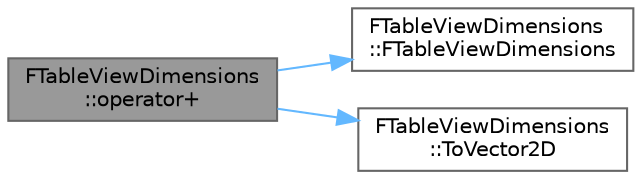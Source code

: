 digraph "FTableViewDimensions::operator+"
{
 // INTERACTIVE_SVG=YES
 // LATEX_PDF_SIZE
  bgcolor="transparent";
  edge [fontname=Helvetica,fontsize=10,labelfontname=Helvetica,labelfontsize=10];
  node [fontname=Helvetica,fontsize=10,shape=box,height=0.2,width=0.4];
  rankdir="LR";
  Node1 [id="Node000001",label="FTableViewDimensions\l::operator+",height=0.2,width=0.4,color="gray40", fillcolor="grey60", style="filled", fontcolor="black",tooltip=" "];
  Node1 -> Node2 [id="edge1_Node000001_Node000002",color="steelblue1",style="solid",tooltip=" "];
  Node2 [id="Node000002",label="FTableViewDimensions\l::FTableViewDimensions",height=0.2,width=0.4,color="grey40", fillcolor="white", style="filled",URL="$d8/da2/structFTableViewDimensions.html#a38334a12bfe1a7b11fa14a65b59008bf",tooltip=" "];
  Node1 -> Node3 [id="edge2_Node000001_Node000003",color="steelblue1",style="solid",tooltip=" "];
  Node3 [id="Node000003",label="FTableViewDimensions\l::ToVector2D",height=0.2,width=0.4,color="grey40", fillcolor="white", style="filled",URL="$d8/da2/structFTableViewDimensions.html#a0e2add7c716c6ab25f2a041ff1576451",tooltip=" "];
}
